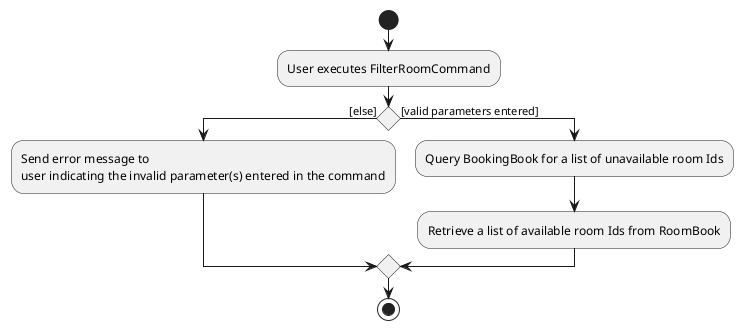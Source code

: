 @startuml
start
:User executes FilterRoomCommand;

if () then ([else])
    :Send error message to
    user indicating the invalid parameter(s) entered in the command;

else ([valid parameters entered])
    :Query BookingBook for a list of unavailable room Ids;
    :Retrieve a list of available room Ids from RoomBook;
endif
stop
@enduml